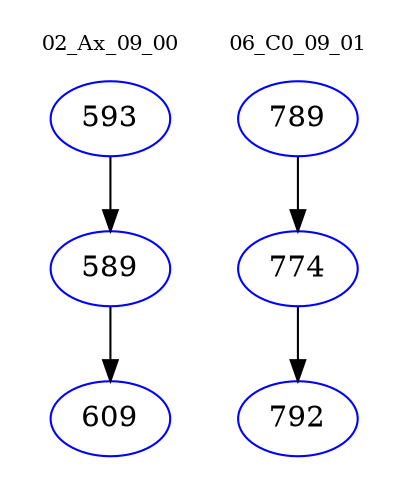 digraph{
subgraph cluster_0 {
color = white
label = "02_Ax_09_00";
fontsize=10;
T0_593 [label="593", color="blue"]
T0_593 -> T0_589 [color="black"]
T0_589 [label="589", color="blue"]
T0_589 -> T0_609 [color="black"]
T0_609 [label="609", color="blue"]
}
subgraph cluster_1 {
color = white
label = "06_C0_09_01";
fontsize=10;
T1_789 [label="789", color="blue"]
T1_789 -> T1_774 [color="black"]
T1_774 [label="774", color="blue"]
T1_774 -> T1_792 [color="black"]
T1_792 [label="792", color="blue"]
}
}
